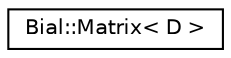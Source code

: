 digraph "Graphical Class Hierarchy"
{
  edge [fontname="Helvetica",fontsize="10",labelfontname="Helvetica",labelfontsize="10"];
  node [fontname="Helvetica",fontsize="10",shape=record];
  rankdir="LR";
  Node1 [label="Bial::Matrix\< D \>",height=0.2,width=0.4,color="black", fillcolor="white", style="filled",URL="$class_bial_1_1_matrix.html",tooltip="dimensional matrix handeling. When acessed by (x, y), or (x, y, z) operator, index x corresponds to t..."];
}
